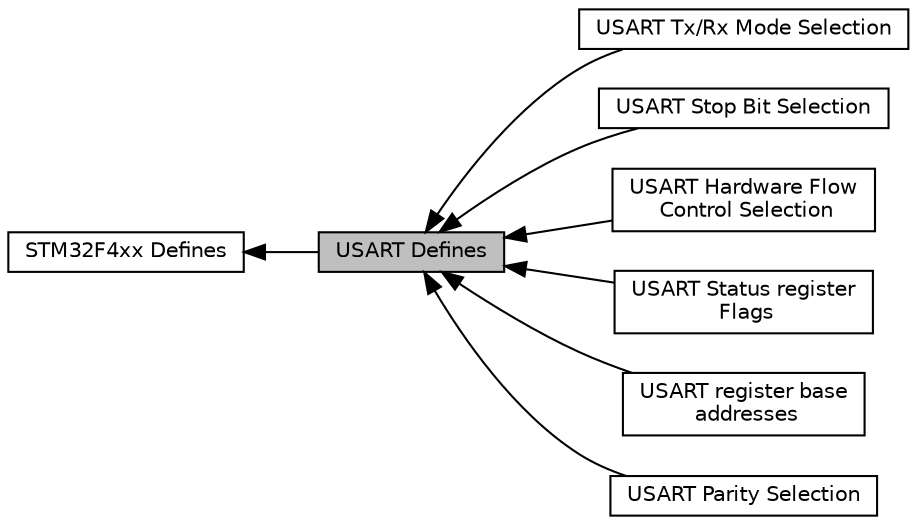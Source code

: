 digraph "USART Defines"
{
  edge [fontname="Helvetica",fontsize="10",labelfontname="Helvetica",labelfontsize="10"];
  node [fontname="Helvetica",fontsize="10",shape=record];
  rankdir=LR;
  Node1 [label="STM32F4xx Defines",height=0.2,width=0.4,color="black", fillcolor="white", style="filled",URL="$group__STM32F4xx__defines.html",tooltip="Defined Constants and Types for the STM32F4xx series. "];
  Node4 [label="USART Tx/Rx Mode Selection",height=0.2,width=0.4,color="black", fillcolor="white", style="filled",URL="$group__usart__cr1__mode.html"];
  Node5 [label="USART Stop Bit Selection",height=0.2,width=0.4,color="black", fillcolor="white", style="filled",URL="$group__usart__cr2__stopbits.html"];
  Node6 [label="USART Hardware Flow\l Control Selection",height=0.2,width=0.4,color="black", fillcolor="white", style="filled",URL="$group__usart__cr3__flowcontrol.html"];
  Node7 [label="USART Status register\l Flags",height=0.2,width=0.4,color="black", fillcolor="white", style="filled",URL="$group__usart__sr__flags.html"];
  Node2 [label="USART register base\l addresses",height=0.2,width=0.4,color="black", fillcolor="white", style="filled",URL="$group__usart__reg__base.html"];
  Node3 [label="USART Parity Selection",height=0.2,width=0.4,color="black", fillcolor="white", style="filled",URL="$group__usart__cr1__parity.html"];
  Node0 [label="USART Defines",height=0.2,width=0.4,color="black", fillcolor="grey75", style="filled", fontcolor="black"];
  Node1->Node0 [shape=plaintext, dir="back", style="solid"];
  Node0->Node2 [shape=plaintext, dir="back", style="solid"];
  Node0->Node3 [shape=plaintext, dir="back", style="solid"];
  Node0->Node4 [shape=plaintext, dir="back", style="solid"];
  Node0->Node5 [shape=plaintext, dir="back", style="solid"];
  Node0->Node6 [shape=plaintext, dir="back", style="solid"];
  Node0->Node7 [shape=plaintext, dir="back", style="solid"];
}
